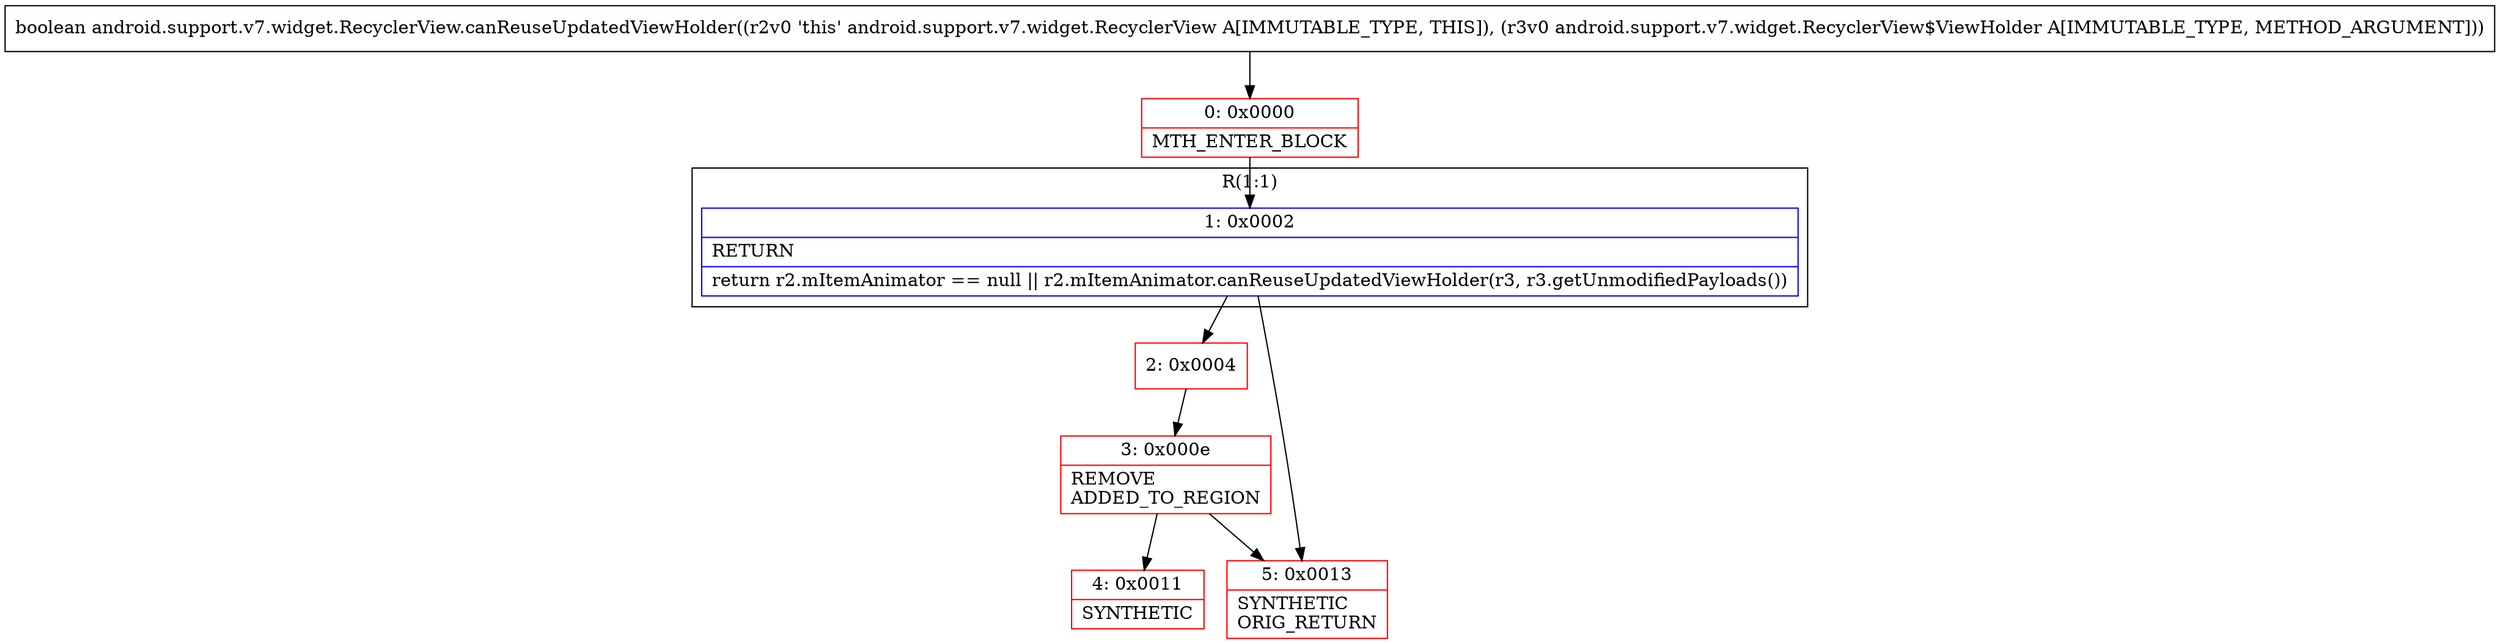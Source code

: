 digraph "CFG forandroid.support.v7.widget.RecyclerView.canReuseUpdatedViewHolder(Landroid\/support\/v7\/widget\/RecyclerView$ViewHolder;)Z" {
subgraph cluster_Region_1658801670 {
label = "R(1:1)";
node [shape=record,color=blue];
Node_1 [shape=record,label="{1\:\ 0x0002|RETURN\l|return r2.mItemAnimator == null \|\| r2.mItemAnimator.canReuseUpdatedViewHolder(r3, r3.getUnmodifiedPayloads())\l}"];
}
Node_0 [shape=record,color=red,label="{0\:\ 0x0000|MTH_ENTER_BLOCK\l}"];
Node_2 [shape=record,color=red,label="{2\:\ 0x0004}"];
Node_3 [shape=record,color=red,label="{3\:\ 0x000e|REMOVE\lADDED_TO_REGION\l}"];
Node_4 [shape=record,color=red,label="{4\:\ 0x0011|SYNTHETIC\l}"];
Node_5 [shape=record,color=red,label="{5\:\ 0x0013|SYNTHETIC\lORIG_RETURN\l}"];
MethodNode[shape=record,label="{boolean android.support.v7.widget.RecyclerView.canReuseUpdatedViewHolder((r2v0 'this' android.support.v7.widget.RecyclerView A[IMMUTABLE_TYPE, THIS]), (r3v0 android.support.v7.widget.RecyclerView$ViewHolder A[IMMUTABLE_TYPE, METHOD_ARGUMENT])) }"];
MethodNode -> Node_0;
Node_1 -> Node_2;
Node_1 -> Node_5;
Node_0 -> Node_1;
Node_2 -> Node_3;
Node_3 -> Node_4;
Node_3 -> Node_5;
}

